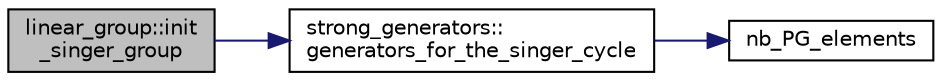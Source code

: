 digraph "linear_group::init_singer_group"
{
  edge [fontname="Helvetica",fontsize="10",labelfontname="Helvetica",labelfontsize="10"];
  node [fontname="Helvetica",fontsize="10",shape=record];
  rankdir="LR";
  Node1441 [label="linear_group::init\l_singer_group",height=0.2,width=0.4,color="black", fillcolor="grey75", style="filled", fontcolor="black"];
  Node1441 -> Node1442 [color="midnightblue",fontsize="10",style="solid",fontname="Helvetica"];
  Node1442 [label="strong_generators::\lgenerators_for_the_singer_cycle",height=0.2,width=0.4,color="black", fillcolor="white", style="filled",URL="$dc/d09/classstrong__generators.html#a8b83b58ea8203e08a69ae6f7b4239db9"];
  Node1442 -> Node1443 [color="midnightblue",fontsize="10",style="solid",fontname="Helvetica"];
  Node1443 [label="nb_PG_elements",height=0.2,width=0.4,color="black", fillcolor="white", style="filled",URL="$d4/d67/geometry_8h.html#ada56c56cb5c7b39553dc0391f2df1cee"];
}
